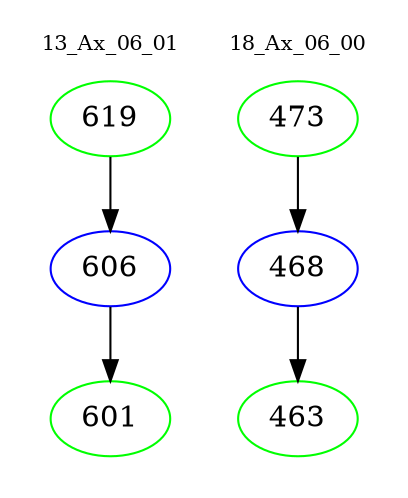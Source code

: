 digraph{
subgraph cluster_0 {
color = white
label = "13_Ax_06_01";
fontsize=10;
T0_619 [label="619", color="green"]
T0_619 -> T0_606 [color="black"]
T0_606 [label="606", color="blue"]
T0_606 -> T0_601 [color="black"]
T0_601 [label="601", color="green"]
}
subgraph cluster_1 {
color = white
label = "18_Ax_06_00";
fontsize=10;
T1_473 [label="473", color="green"]
T1_473 -> T1_468 [color="black"]
T1_468 [label="468", color="blue"]
T1_468 -> T1_463 [color="black"]
T1_463 [label="463", color="green"]
}
}
